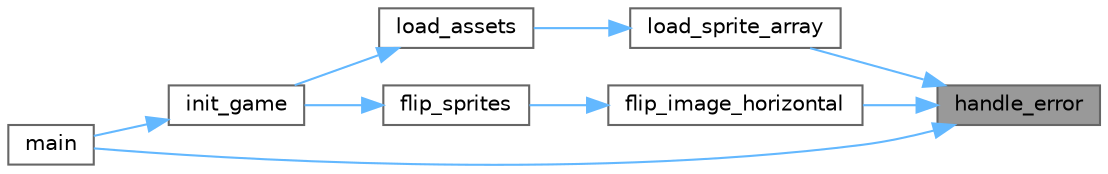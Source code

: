 digraph "handle_error"
{
 // INTERACTIVE_SVG=YES
 // LATEX_PDF_SIZE
  bgcolor="transparent";
  edge [fontname=Helvetica,fontsize=10,labelfontname=Helvetica,labelfontsize=10];
  node [fontname=Helvetica,fontsize=10,shape=box,height=0.2,width=0.4];
  rankdir="RL";
  Node1 [id="Node000001",label="handle_error",height=0.2,width=0.4,color="gray40", fillcolor="grey60", style="filled", fontcolor="black",tooltip=" "];
  Node1 -> Node2 [id="edge1_Node000001_Node000002",dir="back",color="steelblue1",style="solid",tooltip=" "];
  Node2 [id="Node000002",label="flip_image_horizontal",height=0.2,width=0.4,color="grey40", fillcolor="white", style="filled",URL="$image__operations_8c.html#a79204bd220588adcedc715a6544c7bc1",tooltip="Creates a horizontally flipped copy of an image."];
  Node2 -> Node3 [id="edge2_Node000002_Node000003",dir="back",color="steelblue1",style="solid",tooltip=" "];
  Node3 [id="Node000003",label="flip_sprites",height=0.2,width=0.4,color="grey40", fillcolor="white", style="filled",URL="$image__operations_8c.html#a8cf28a6c73d94e73ab26233c3175bea4",tooltip="Creates left-facing versions of all player sprites."];
  Node3 -> Node4 [id="edge3_Node000003_Node000004",dir="back",color="steelblue1",style="solid",tooltip=" "];
  Node4 [id="Node000004",label="init_game",height=0.2,width=0.4,color="grey40", fillcolor="white", style="filled",URL="$init__main_8c.html#a07af3347aa3856589df3f78056ef1cd1",tooltip="Main game initialization function."];
  Node4 -> Node5 [id="edge4_Node000004_Node000005",dir="back",color="steelblue1",style="solid",tooltip=" "];
  Node5 [id="Node000005",label="main",height=0.2,width=0.4,color="grey40", fillcolor="white", style="filled",URL="$main_8c.html#a3c04138a5bfe5d72780bb7e82a18e627",tooltip=" "];
  Node1 -> Node6 [id="edge5_Node000001_Node000006",dir="back",color="steelblue1",style="solid",tooltip=" "];
  Node6 [id="Node000006",label="load_sprite_array",height=0.2,width=0.4,color="grey40", fillcolor="white", style="filled",URL="$load_8c.html#a0967602b92a668ec0c45294199ee686c",tooltip="Loads a sequence of sprite frames from files."];
  Node6 -> Node7 [id="edge6_Node000006_Node000007",dir="back",color="steelblue1",style="solid",tooltip=" "];
  Node7 [id="Node000007",label="load_assets",height=0.2,width=0.4,color="grey40", fillcolor="white", style="filled",URL="$load_8c.html#a3d86fc8628f8566faa7b64a654c72222",tooltip="Loads all game assets from files."];
  Node7 -> Node4 [id="edge7_Node000007_Node000004",dir="back",color="steelblue1",style="solid",tooltip=" "];
  Node1 -> Node5 [id="edge8_Node000001_Node000005",dir="back",color="steelblue1",style="solid",tooltip=" "];
}
